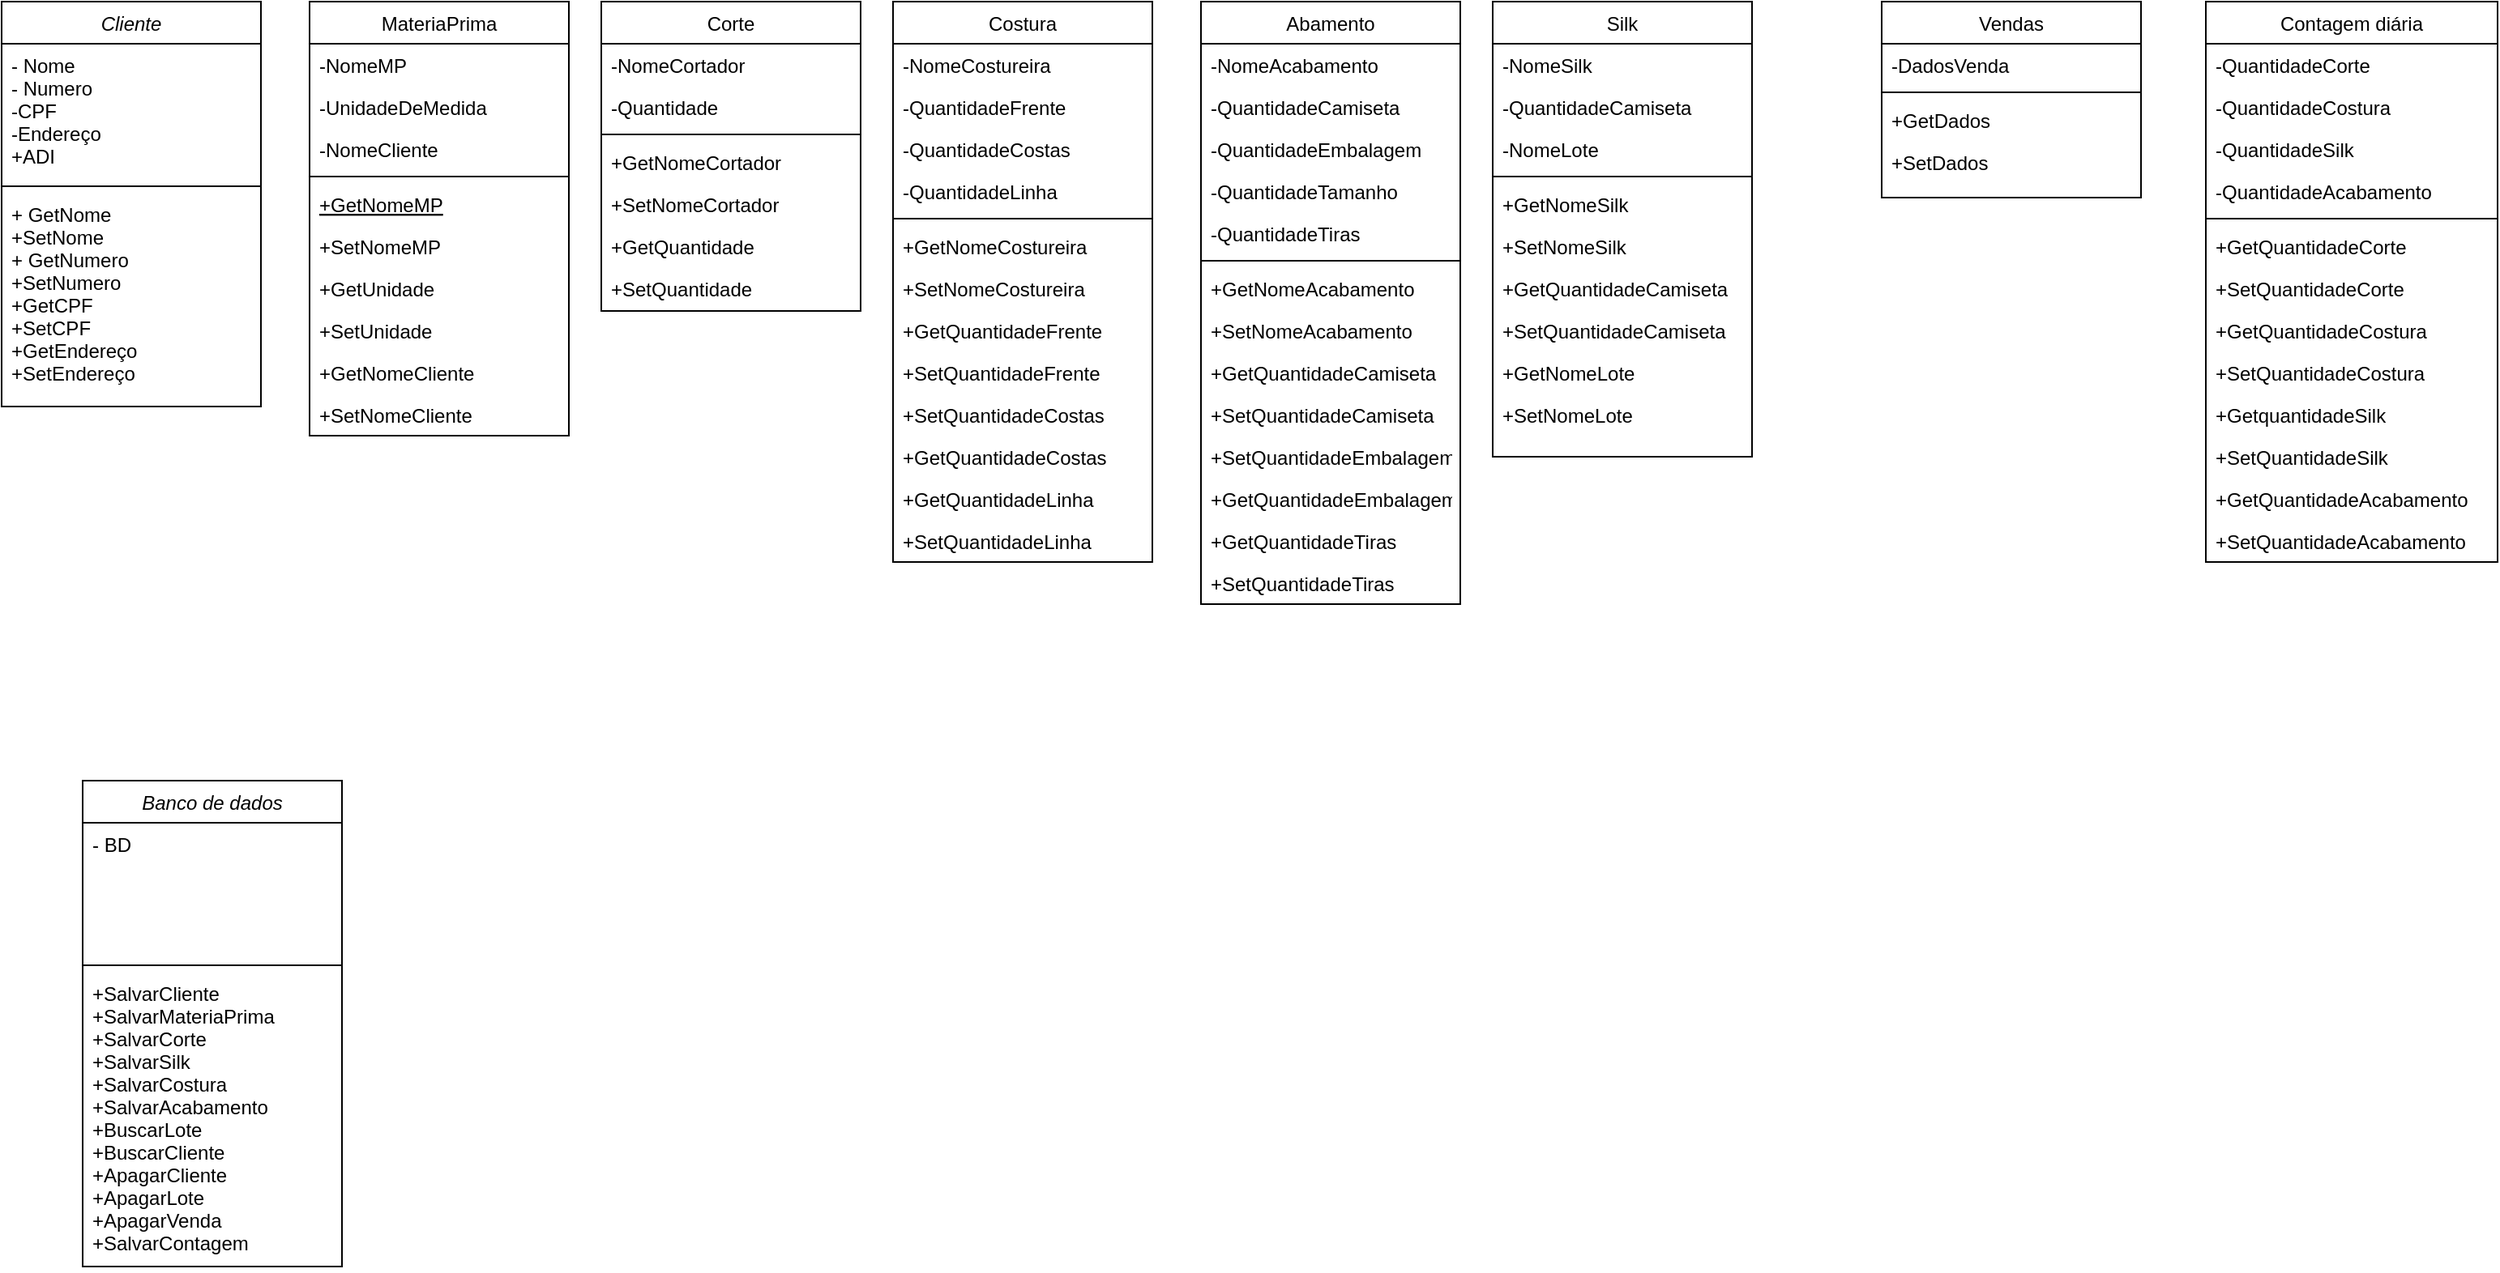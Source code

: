 <mxfile version="24.6.0" type="device">
  <diagram id="C5RBs43oDa-KdzZeNtuy" name="Page-1">
    <mxGraphModel dx="1434" dy="782" grid="1" gridSize="10" guides="1" tooltips="1" connect="1" arrows="1" fold="1" page="1" pageScale="1" pageWidth="827" pageHeight="1169" math="0" shadow="0">
      <root>
        <mxCell id="WIyWlLk6GJQsqaUBKTNV-0" />
        <mxCell id="WIyWlLk6GJQsqaUBKTNV-1" parent="WIyWlLk6GJQsqaUBKTNV-0" />
        <mxCell id="zkfFHV4jXpPFQw0GAbJ--0" value="Cliente" style="swimlane;fontStyle=2;align=center;verticalAlign=top;childLayout=stackLayout;horizontal=1;startSize=26;horizontalStack=0;resizeParent=1;resizeLast=0;collapsible=1;marginBottom=0;rounded=0;shadow=0;strokeWidth=1;" parent="WIyWlLk6GJQsqaUBKTNV-1" vertex="1">
          <mxGeometry x="60" y="159" width="160" height="250" as="geometry">
            <mxRectangle x="230" y="140" width="160" height="26" as="alternateBounds" />
          </mxGeometry>
        </mxCell>
        <mxCell id="zkfFHV4jXpPFQw0GAbJ--1" value="- Nome&#xa;- Numero&#xa;-CPF&#xa;-Endereço&#xa;+ADI" style="text;align=left;verticalAlign=top;spacingLeft=4;spacingRight=4;overflow=hidden;rotatable=0;points=[[0,0.5],[1,0.5]];portConstraint=eastwest;" parent="zkfFHV4jXpPFQw0GAbJ--0" vertex="1">
          <mxGeometry y="26" width="160" height="84" as="geometry" />
        </mxCell>
        <mxCell id="zkfFHV4jXpPFQw0GAbJ--4" value="" style="line;html=1;strokeWidth=1;align=left;verticalAlign=middle;spacingTop=-1;spacingLeft=3;spacingRight=3;rotatable=0;labelPosition=right;points=[];portConstraint=eastwest;" parent="zkfFHV4jXpPFQw0GAbJ--0" vertex="1">
          <mxGeometry y="110" width="160" height="8" as="geometry" />
        </mxCell>
        <mxCell id="zkfFHV4jXpPFQw0GAbJ--5" value="+ GetNome&#xa;+SetNome&#xa;+ GetNumero&#xa;+SetNumero&#xa;+GetCPF&#xa;+SetCPF&#xa;+GetEndereço&#xa;+SetEndereço" style="text;align=left;verticalAlign=top;spacingLeft=4;spacingRight=4;overflow=hidden;rotatable=0;points=[[0,0.5],[1,0.5]];portConstraint=eastwest;" parent="zkfFHV4jXpPFQw0GAbJ--0" vertex="1">
          <mxGeometry y="118" width="160" height="132" as="geometry" />
        </mxCell>
        <mxCell id="zkfFHV4jXpPFQw0GAbJ--6" value="MateriaPrima" style="swimlane;fontStyle=0;align=center;verticalAlign=top;childLayout=stackLayout;horizontal=1;startSize=26;horizontalStack=0;resizeParent=1;resizeLast=0;collapsible=1;marginBottom=0;rounded=0;shadow=0;strokeWidth=1;" parent="WIyWlLk6GJQsqaUBKTNV-1" vertex="1">
          <mxGeometry x="250" y="159" width="160" height="268" as="geometry">
            <mxRectangle x="130" y="380" width="160" height="26" as="alternateBounds" />
          </mxGeometry>
        </mxCell>
        <mxCell id="zkfFHV4jXpPFQw0GAbJ--7" value="-NomeMP" style="text;align=left;verticalAlign=top;spacingLeft=4;spacingRight=4;overflow=hidden;rotatable=0;points=[[0,0.5],[1,0.5]];portConstraint=eastwest;" parent="zkfFHV4jXpPFQw0GAbJ--6" vertex="1">
          <mxGeometry y="26" width="160" height="26" as="geometry" />
        </mxCell>
        <mxCell id="zkfFHV4jXpPFQw0GAbJ--8" value="-UnidadeDeMedida" style="text;align=left;verticalAlign=top;spacingLeft=4;spacingRight=4;overflow=hidden;rotatable=0;points=[[0,0.5],[1,0.5]];portConstraint=eastwest;rounded=0;shadow=0;html=0;" parent="zkfFHV4jXpPFQw0GAbJ--6" vertex="1">
          <mxGeometry y="52" width="160" height="26" as="geometry" />
        </mxCell>
        <mxCell id="U8jI8R1QHHnRtdt2leuP-2" value="-NomeCliente" style="text;align=left;verticalAlign=top;spacingLeft=4;spacingRight=4;overflow=hidden;rotatable=0;points=[[0,0.5],[1,0.5]];portConstraint=eastwest;rounded=0;shadow=0;html=0;" parent="zkfFHV4jXpPFQw0GAbJ--6" vertex="1">
          <mxGeometry y="78" width="160" height="26" as="geometry" />
        </mxCell>
        <mxCell id="zkfFHV4jXpPFQw0GAbJ--9" value="" style="line;html=1;strokeWidth=1;align=left;verticalAlign=middle;spacingTop=-1;spacingLeft=3;spacingRight=3;rotatable=0;labelPosition=right;points=[];portConstraint=eastwest;" parent="zkfFHV4jXpPFQw0GAbJ--6" vertex="1">
          <mxGeometry y="104" width="160" height="8" as="geometry" />
        </mxCell>
        <mxCell id="zkfFHV4jXpPFQw0GAbJ--10" value="+GetNomeMP" style="text;align=left;verticalAlign=top;spacingLeft=4;spacingRight=4;overflow=hidden;rotatable=0;points=[[0,0.5],[1,0.5]];portConstraint=eastwest;fontStyle=4" parent="zkfFHV4jXpPFQw0GAbJ--6" vertex="1">
          <mxGeometry y="112" width="160" height="26" as="geometry" />
        </mxCell>
        <mxCell id="zkfFHV4jXpPFQw0GAbJ--11" value="+SetNomeMP" style="text;align=left;verticalAlign=top;spacingLeft=4;spacingRight=4;overflow=hidden;rotatable=0;points=[[0,0.5],[1,0.5]];portConstraint=eastwest;" parent="zkfFHV4jXpPFQw0GAbJ--6" vertex="1">
          <mxGeometry y="138" width="160" height="26" as="geometry" />
        </mxCell>
        <mxCell id="U8jI8R1QHHnRtdt2leuP-0" value="+GetUnidade" style="text;align=left;verticalAlign=top;spacingLeft=4;spacingRight=4;overflow=hidden;rotatable=0;points=[[0,0.5],[1,0.5]];portConstraint=eastwest;" parent="zkfFHV4jXpPFQw0GAbJ--6" vertex="1">
          <mxGeometry y="164" width="160" height="26" as="geometry" />
        </mxCell>
        <mxCell id="U8jI8R1QHHnRtdt2leuP-1" value="+SetUnidade" style="text;align=left;verticalAlign=top;spacingLeft=4;spacingRight=4;overflow=hidden;rotatable=0;points=[[0,0.5],[1,0.5]];portConstraint=eastwest;" parent="zkfFHV4jXpPFQw0GAbJ--6" vertex="1">
          <mxGeometry y="190" width="160" height="26" as="geometry" />
        </mxCell>
        <mxCell id="U8jI8R1QHHnRtdt2leuP-3" value="+GetNomeCliente" style="text;align=left;verticalAlign=top;spacingLeft=4;spacingRight=4;overflow=hidden;rotatable=0;points=[[0,0.5],[1,0.5]];portConstraint=eastwest;" parent="zkfFHV4jXpPFQw0GAbJ--6" vertex="1">
          <mxGeometry y="216" width="160" height="26" as="geometry" />
        </mxCell>
        <mxCell id="U8jI8R1QHHnRtdt2leuP-4" value="+SetNomeCliente" style="text;align=left;verticalAlign=top;spacingLeft=4;spacingRight=4;overflow=hidden;rotatable=0;points=[[0,0.5],[1,0.5]];portConstraint=eastwest;" parent="zkfFHV4jXpPFQw0GAbJ--6" vertex="1">
          <mxGeometry y="242" width="160" height="26" as="geometry" />
        </mxCell>
        <mxCell id="zkfFHV4jXpPFQw0GAbJ--17" value="Corte" style="swimlane;fontStyle=0;align=center;verticalAlign=top;childLayout=stackLayout;horizontal=1;startSize=26;horizontalStack=0;resizeParent=1;resizeLast=0;collapsible=1;marginBottom=0;rounded=0;shadow=0;strokeWidth=1;" parent="WIyWlLk6GJQsqaUBKTNV-1" vertex="1">
          <mxGeometry x="430" y="159" width="160" height="191" as="geometry">
            <mxRectangle x="550" y="140" width="160" height="26" as="alternateBounds" />
          </mxGeometry>
        </mxCell>
        <mxCell id="zkfFHV4jXpPFQw0GAbJ--18" value="-NomeCortador" style="text;align=left;verticalAlign=top;spacingLeft=4;spacingRight=4;overflow=hidden;rotatable=0;points=[[0,0.5],[1,0.5]];portConstraint=eastwest;" parent="zkfFHV4jXpPFQw0GAbJ--17" vertex="1">
          <mxGeometry y="26" width="160" height="26" as="geometry" />
        </mxCell>
        <mxCell id="zkfFHV4jXpPFQw0GAbJ--19" value="-Quantidade" style="text;align=left;verticalAlign=top;spacingLeft=4;spacingRight=4;overflow=hidden;rotatable=0;points=[[0,0.5],[1,0.5]];portConstraint=eastwest;rounded=0;shadow=0;html=0;" parent="zkfFHV4jXpPFQw0GAbJ--17" vertex="1">
          <mxGeometry y="52" width="160" height="26" as="geometry" />
        </mxCell>
        <mxCell id="zkfFHV4jXpPFQw0GAbJ--23" value="" style="line;html=1;strokeWidth=1;align=left;verticalAlign=middle;spacingTop=-1;spacingLeft=3;spacingRight=3;rotatable=0;labelPosition=right;points=[];portConstraint=eastwest;" parent="zkfFHV4jXpPFQw0GAbJ--17" vertex="1">
          <mxGeometry y="78" width="160" height="8" as="geometry" />
        </mxCell>
        <mxCell id="zkfFHV4jXpPFQw0GAbJ--24" value="+GetNomeCortador" style="text;align=left;verticalAlign=top;spacingLeft=4;spacingRight=4;overflow=hidden;rotatable=0;points=[[0,0.5],[1,0.5]];portConstraint=eastwest;" parent="zkfFHV4jXpPFQw0GAbJ--17" vertex="1">
          <mxGeometry y="86" width="160" height="26" as="geometry" />
        </mxCell>
        <mxCell id="zkfFHV4jXpPFQw0GAbJ--25" value="+SetNomeCortador" style="text;align=left;verticalAlign=top;spacingLeft=4;spacingRight=4;overflow=hidden;rotatable=0;points=[[0,0.5],[1,0.5]];portConstraint=eastwest;" parent="zkfFHV4jXpPFQw0GAbJ--17" vertex="1">
          <mxGeometry y="112" width="160" height="26" as="geometry" />
        </mxCell>
        <mxCell id="zkfFHV4jXpPFQw0GAbJ--21" value="+GetQuantidade" style="text;align=left;verticalAlign=top;spacingLeft=4;spacingRight=4;overflow=hidden;rotatable=0;points=[[0,0.5],[1,0.5]];portConstraint=eastwest;rounded=0;shadow=0;html=0;" parent="zkfFHV4jXpPFQw0GAbJ--17" vertex="1">
          <mxGeometry y="138" width="160" height="26" as="geometry" />
        </mxCell>
        <mxCell id="zkfFHV4jXpPFQw0GAbJ--22" value="+SetQuantidade" style="text;align=left;verticalAlign=top;spacingLeft=4;spacingRight=4;overflow=hidden;rotatable=0;points=[[0,0.5],[1,0.5]];portConstraint=eastwest;rounded=0;shadow=0;html=0;" parent="zkfFHV4jXpPFQw0GAbJ--17" vertex="1">
          <mxGeometry y="164" width="160" height="26" as="geometry" />
        </mxCell>
        <mxCell id="U8jI8R1QHHnRtdt2leuP-5" value="Costura" style="swimlane;fontStyle=0;align=center;verticalAlign=top;childLayout=stackLayout;horizontal=1;startSize=26;horizontalStack=0;resizeParent=1;resizeLast=0;collapsible=1;marginBottom=0;rounded=0;shadow=0;strokeWidth=1;" parent="WIyWlLk6GJQsqaUBKTNV-1" vertex="1">
          <mxGeometry x="610" y="159" width="160" height="346" as="geometry">
            <mxRectangle x="550" y="140" width="160" height="26" as="alternateBounds" />
          </mxGeometry>
        </mxCell>
        <mxCell id="U8jI8R1QHHnRtdt2leuP-6" value="-NomeCostureira" style="text;align=left;verticalAlign=top;spacingLeft=4;spacingRight=4;overflow=hidden;rotatable=0;points=[[0,0.5],[1,0.5]];portConstraint=eastwest;" parent="U8jI8R1QHHnRtdt2leuP-5" vertex="1">
          <mxGeometry y="26" width="160" height="26" as="geometry" />
        </mxCell>
        <mxCell id="U8jI8R1QHHnRtdt2leuP-7" value="-QuantidadeFrente" style="text;align=left;verticalAlign=top;spacingLeft=4;spacingRight=4;overflow=hidden;rotatable=0;points=[[0,0.5],[1,0.5]];portConstraint=eastwest;rounded=0;shadow=0;html=0;" parent="U8jI8R1QHHnRtdt2leuP-5" vertex="1">
          <mxGeometry y="52" width="160" height="26" as="geometry" />
        </mxCell>
        <mxCell id="U8jI8R1QHHnRtdt2leuP-13" value="-QuantidadeCostas" style="text;align=left;verticalAlign=top;spacingLeft=4;spacingRight=4;overflow=hidden;rotatable=0;points=[[0,0.5],[1,0.5]];portConstraint=eastwest;rounded=0;shadow=0;html=0;" parent="U8jI8R1QHHnRtdt2leuP-5" vertex="1">
          <mxGeometry y="78" width="160" height="26" as="geometry" />
        </mxCell>
        <mxCell id="U8jI8R1QHHnRtdt2leuP-16" value="-QuantidadeLinha" style="text;align=left;verticalAlign=top;spacingLeft=4;spacingRight=4;overflow=hidden;rotatable=0;points=[[0,0.5],[1,0.5]];portConstraint=eastwest;rounded=0;shadow=0;html=0;" parent="U8jI8R1QHHnRtdt2leuP-5" vertex="1">
          <mxGeometry y="104" width="160" height="26" as="geometry" />
        </mxCell>
        <mxCell id="U8jI8R1QHHnRtdt2leuP-8" value="" style="line;html=1;strokeWidth=1;align=left;verticalAlign=middle;spacingTop=-1;spacingLeft=3;spacingRight=3;rotatable=0;labelPosition=right;points=[];portConstraint=eastwest;" parent="U8jI8R1QHHnRtdt2leuP-5" vertex="1">
          <mxGeometry y="130" width="160" height="8" as="geometry" />
        </mxCell>
        <mxCell id="U8jI8R1QHHnRtdt2leuP-9" value="+GetNomeCostureira" style="text;align=left;verticalAlign=top;spacingLeft=4;spacingRight=4;overflow=hidden;rotatable=0;points=[[0,0.5],[1,0.5]];portConstraint=eastwest;" parent="U8jI8R1QHHnRtdt2leuP-5" vertex="1">
          <mxGeometry y="138" width="160" height="26" as="geometry" />
        </mxCell>
        <mxCell id="U8jI8R1QHHnRtdt2leuP-10" value="+SetNomeCostureira" style="text;align=left;verticalAlign=top;spacingLeft=4;spacingRight=4;overflow=hidden;rotatable=0;points=[[0,0.5],[1,0.5]];portConstraint=eastwest;" parent="U8jI8R1QHHnRtdt2leuP-5" vertex="1">
          <mxGeometry y="164" width="160" height="26" as="geometry" />
        </mxCell>
        <mxCell id="U8jI8R1QHHnRtdt2leuP-11" value="+GetQuantidadeFrente" style="text;align=left;verticalAlign=top;spacingLeft=4;spacingRight=4;overflow=hidden;rotatable=0;points=[[0,0.5],[1,0.5]];portConstraint=eastwest;rounded=0;shadow=0;html=0;" parent="U8jI8R1QHHnRtdt2leuP-5" vertex="1">
          <mxGeometry y="190" width="160" height="26" as="geometry" />
        </mxCell>
        <mxCell id="U8jI8R1QHHnRtdt2leuP-12" value="+SetQuantidadeFrente" style="text;align=left;verticalAlign=top;spacingLeft=4;spacingRight=4;overflow=hidden;rotatable=0;points=[[0,0.5],[1,0.5]];portConstraint=eastwest;rounded=0;shadow=0;html=0;" parent="U8jI8R1QHHnRtdt2leuP-5" vertex="1">
          <mxGeometry y="216" width="160" height="26" as="geometry" />
        </mxCell>
        <mxCell id="U8jI8R1QHHnRtdt2leuP-14" value="+SetQuantidadeCostas" style="text;align=left;verticalAlign=top;spacingLeft=4;spacingRight=4;overflow=hidden;rotatable=0;points=[[0,0.5],[1,0.5]];portConstraint=eastwest;rounded=0;shadow=0;html=0;" parent="U8jI8R1QHHnRtdt2leuP-5" vertex="1">
          <mxGeometry y="242" width="160" height="26" as="geometry" />
        </mxCell>
        <mxCell id="U8jI8R1QHHnRtdt2leuP-15" value="+GetQuantidadeCostas" style="text;align=left;verticalAlign=top;spacingLeft=4;spacingRight=4;overflow=hidden;rotatable=0;points=[[0,0.5],[1,0.5]];portConstraint=eastwest;rounded=0;shadow=0;html=0;" parent="U8jI8R1QHHnRtdt2leuP-5" vertex="1">
          <mxGeometry y="268" width="160" height="26" as="geometry" />
        </mxCell>
        <mxCell id="U8jI8R1QHHnRtdt2leuP-17" value="+GetQuantidadeLinha" style="text;align=left;verticalAlign=top;spacingLeft=4;spacingRight=4;overflow=hidden;rotatable=0;points=[[0,0.5],[1,0.5]];portConstraint=eastwest;rounded=0;shadow=0;html=0;" parent="U8jI8R1QHHnRtdt2leuP-5" vertex="1">
          <mxGeometry y="294" width="160" height="26" as="geometry" />
        </mxCell>
        <mxCell id="U8jI8R1QHHnRtdt2leuP-18" value="+SetQuantidadeLinha" style="text;align=left;verticalAlign=top;spacingLeft=4;spacingRight=4;overflow=hidden;rotatable=0;points=[[0,0.5],[1,0.5]];portConstraint=eastwest;rounded=0;shadow=0;html=0;" parent="U8jI8R1QHHnRtdt2leuP-5" vertex="1">
          <mxGeometry y="320" width="160" height="26" as="geometry" />
        </mxCell>
        <mxCell id="U8jI8R1QHHnRtdt2leuP-19" value="Abamento" style="swimlane;fontStyle=0;align=center;verticalAlign=top;childLayout=stackLayout;horizontal=1;startSize=26;horizontalStack=0;resizeParent=1;resizeLast=0;collapsible=1;marginBottom=0;rounded=0;shadow=0;strokeWidth=1;" parent="WIyWlLk6GJQsqaUBKTNV-1" vertex="1">
          <mxGeometry x="800" y="159" width="160" height="372" as="geometry">
            <mxRectangle x="550" y="140" width="160" height="26" as="alternateBounds" />
          </mxGeometry>
        </mxCell>
        <mxCell id="U8jI8R1QHHnRtdt2leuP-20" value="-NomeAcabamento" style="text;align=left;verticalAlign=top;spacingLeft=4;spacingRight=4;overflow=hidden;rotatable=0;points=[[0,0.5],[1,0.5]];portConstraint=eastwest;" parent="U8jI8R1QHHnRtdt2leuP-19" vertex="1">
          <mxGeometry y="26" width="160" height="26" as="geometry" />
        </mxCell>
        <mxCell id="U8jI8R1QHHnRtdt2leuP-21" value="-QuantidadeCamiseta" style="text;align=left;verticalAlign=top;spacingLeft=4;spacingRight=4;overflow=hidden;rotatable=0;points=[[0,0.5],[1,0.5]];portConstraint=eastwest;rounded=0;shadow=0;html=0;" parent="U8jI8R1QHHnRtdt2leuP-19" vertex="1">
          <mxGeometry y="52" width="160" height="26" as="geometry" />
        </mxCell>
        <mxCell id="U8jI8R1QHHnRtdt2leuP-22" value="-QuantidadeEmbalagem" style="text;align=left;verticalAlign=top;spacingLeft=4;spacingRight=4;overflow=hidden;rotatable=0;points=[[0,0.5],[1,0.5]];portConstraint=eastwest;rounded=0;shadow=0;html=0;" parent="U8jI8R1QHHnRtdt2leuP-19" vertex="1">
          <mxGeometry y="78" width="160" height="26" as="geometry" />
        </mxCell>
        <mxCell id="U8jI8R1QHHnRtdt2leuP-23" value="-QuantidadeTamanho" style="text;align=left;verticalAlign=top;spacingLeft=4;spacingRight=4;overflow=hidden;rotatable=0;points=[[0,0.5],[1,0.5]];portConstraint=eastwest;rounded=0;shadow=0;html=0;" parent="U8jI8R1QHHnRtdt2leuP-19" vertex="1">
          <mxGeometry y="104" width="160" height="26" as="geometry" />
        </mxCell>
        <mxCell id="U8jI8R1QHHnRtdt2leuP-33" value="-QuantidadeTiras" style="text;align=left;verticalAlign=top;spacingLeft=4;spacingRight=4;overflow=hidden;rotatable=0;points=[[0,0.5],[1,0.5]];portConstraint=eastwest;rounded=0;shadow=0;html=0;" parent="U8jI8R1QHHnRtdt2leuP-19" vertex="1">
          <mxGeometry y="130" width="160" height="26" as="geometry" />
        </mxCell>
        <mxCell id="U8jI8R1QHHnRtdt2leuP-24" value="" style="line;html=1;strokeWidth=1;align=left;verticalAlign=middle;spacingTop=-1;spacingLeft=3;spacingRight=3;rotatable=0;labelPosition=right;points=[];portConstraint=eastwest;" parent="U8jI8R1QHHnRtdt2leuP-19" vertex="1">
          <mxGeometry y="156" width="160" height="8" as="geometry" />
        </mxCell>
        <mxCell id="U8jI8R1QHHnRtdt2leuP-25" value="+GetNomeAcabamento" style="text;align=left;verticalAlign=top;spacingLeft=4;spacingRight=4;overflow=hidden;rotatable=0;points=[[0,0.5],[1,0.5]];portConstraint=eastwest;" parent="U8jI8R1QHHnRtdt2leuP-19" vertex="1">
          <mxGeometry y="164" width="160" height="26" as="geometry" />
        </mxCell>
        <mxCell id="U8jI8R1QHHnRtdt2leuP-26" value="+SetNomeAcabamento" style="text;align=left;verticalAlign=top;spacingLeft=4;spacingRight=4;overflow=hidden;rotatable=0;points=[[0,0.5],[1,0.5]];portConstraint=eastwest;" parent="U8jI8R1QHHnRtdt2leuP-19" vertex="1">
          <mxGeometry y="190" width="160" height="26" as="geometry" />
        </mxCell>
        <mxCell id="U8jI8R1QHHnRtdt2leuP-27" value="+GetQuantidadeCamiseta" style="text;align=left;verticalAlign=top;spacingLeft=4;spacingRight=4;overflow=hidden;rotatable=0;points=[[0,0.5],[1,0.5]];portConstraint=eastwest;rounded=0;shadow=0;html=0;" parent="U8jI8R1QHHnRtdt2leuP-19" vertex="1">
          <mxGeometry y="216" width="160" height="26" as="geometry" />
        </mxCell>
        <mxCell id="U8jI8R1QHHnRtdt2leuP-28" value="+SetQuantidadeCamiseta" style="text;align=left;verticalAlign=top;spacingLeft=4;spacingRight=4;overflow=hidden;rotatable=0;points=[[0,0.5],[1,0.5]];portConstraint=eastwest;rounded=0;shadow=0;html=0;" parent="U8jI8R1QHHnRtdt2leuP-19" vertex="1">
          <mxGeometry y="242" width="160" height="26" as="geometry" />
        </mxCell>
        <mxCell id="U8jI8R1QHHnRtdt2leuP-29" value="+SetQuantidadeEmbalagem" style="text;align=left;verticalAlign=top;spacingLeft=4;spacingRight=4;overflow=hidden;rotatable=0;points=[[0,0.5],[1,0.5]];portConstraint=eastwest;rounded=0;shadow=0;html=0;" parent="U8jI8R1QHHnRtdt2leuP-19" vertex="1">
          <mxGeometry y="268" width="160" height="26" as="geometry" />
        </mxCell>
        <mxCell id="U8jI8R1QHHnRtdt2leuP-30" value="+GetQuantidadeEmbalagem" style="text;align=left;verticalAlign=top;spacingLeft=4;spacingRight=4;overflow=hidden;rotatable=0;points=[[0,0.5],[1,0.5]];portConstraint=eastwest;rounded=0;shadow=0;html=0;" parent="U8jI8R1QHHnRtdt2leuP-19" vertex="1">
          <mxGeometry y="294" width="160" height="26" as="geometry" />
        </mxCell>
        <mxCell id="U8jI8R1QHHnRtdt2leuP-31" value="+GetQuantidadeTiras" style="text;align=left;verticalAlign=top;spacingLeft=4;spacingRight=4;overflow=hidden;rotatable=0;points=[[0,0.5],[1,0.5]];portConstraint=eastwest;rounded=0;shadow=0;html=0;" parent="U8jI8R1QHHnRtdt2leuP-19" vertex="1">
          <mxGeometry y="320" width="160" height="26" as="geometry" />
        </mxCell>
        <mxCell id="U8jI8R1QHHnRtdt2leuP-32" value="+SetQuantidadeTiras" style="text;align=left;verticalAlign=top;spacingLeft=4;spacingRight=4;overflow=hidden;rotatable=0;points=[[0,0.5],[1,0.5]];portConstraint=eastwest;rounded=0;shadow=0;html=0;" parent="U8jI8R1QHHnRtdt2leuP-19" vertex="1">
          <mxGeometry y="346" width="160" height="26" as="geometry" />
        </mxCell>
        <mxCell id="pg-Vm6uIW57lVC7T-GRm-0" value="Silk" style="swimlane;fontStyle=0;align=center;verticalAlign=top;childLayout=stackLayout;horizontal=1;startSize=26;horizontalStack=0;resizeParent=1;resizeLast=0;collapsible=1;marginBottom=0;rounded=0;shadow=0;strokeWidth=1;" parent="WIyWlLk6GJQsqaUBKTNV-1" vertex="1">
          <mxGeometry x="980" y="159" width="160" height="281" as="geometry">
            <mxRectangle x="550" y="140" width="160" height="26" as="alternateBounds" />
          </mxGeometry>
        </mxCell>
        <mxCell id="pg-Vm6uIW57lVC7T-GRm-1" value="-NomeSilk" style="text;align=left;verticalAlign=top;spacingLeft=4;spacingRight=4;overflow=hidden;rotatable=0;points=[[0,0.5],[1,0.5]];portConstraint=eastwest;" parent="pg-Vm6uIW57lVC7T-GRm-0" vertex="1">
          <mxGeometry y="26" width="160" height="26" as="geometry" />
        </mxCell>
        <mxCell id="pg-Vm6uIW57lVC7T-GRm-2" value="-QuantidadeCamiseta" style="text;align=left;verticalAlign=top;spacingLeft=4;spacingRight=4;overflow=hidden;rotatable=0;points=[[0,0.5],[1,0.5]];portConstraint=eastwest;rounded=0;shadow=0;html=0;" parent="pg-Vm6uIW57lVC7T-GRm-0" vertex="1">
          <mxGeometry y="52" width="160" height="26" as="geometry" />
        </mxCell>
        <mxCell id="pg-Vm6uIW57lVC7T-GRm-4" value="-NomeLote" style="text;align=left;verticalAlign=top;spacingLeft=4;spacingRight=4;overflow=hidden;rotatable=0;points=[[0,0.5],[1,0.5]];portConstraint=eastwest;rounded=0;shadow=0;html=0;" parent="pg-Vm6uIW57lVC7T-GRm-0" vertex="1">
          <mxGeometry y="78" width="160" height="26" as="geometry" />
        </mxCell>
        <mxCell id="pg-Vm6uIW57lVC7T-GRm-6" value="" style="line;html=1;strokeWidth=1;align=left;verticalAlign=middle;spacingTop=-1;spacingLeft=3;spacingRight=3;rotatable=0;labelPosition=right;points=[];portConstraint=eastwest;" parent="pg-Vm6uIW57lVC7T-GRm-0" vertex="1">
          <mxGeometry y="104" width="160" height="8" as="geometry" />
        </mxCell>
        <mxCell id="pg-Vm6uIW57lVC7T-GRm-7" value="+GetNomeSilk" style="text;align=left;verticalAlign=top;spacingLeft=4;spacingRight=4;overflow=hidden;rotatable=0;points=[[0,0.5],[1,0.5]];portConstraint=eastwest;" parent="pg-Vm6uIW57lVC7T-GRm-0" vertex="1">
          <mxGeometry y="112" width="160" height="26" as="geometry" />
        </mxCell>
        <mxCell id="pg-Vm6uIW57lVC7T-GRm-8" value="+SetNomeSilk" style="text;align=left;verticalAlign=top;spacingLeft=4;spacingRight=4;overflow=hidden;rotatable=0;points=[[0,0.5],[1,0.5]];portConstraint=eastwest;" parent="pg-Vm6uIW57lVC7T-GRm-0" vertex="1">
          <mxGeometry y="138" width="160" height="26" as="geometry" />
        </mxCell>
        <mxCell id="pg-Vm6uIW57lVC7T-GRm-9" value="+GetQuantidadeCamiseta" style="text;align=left;verticalAlign=top;spacingLeft=4;spacingRight=4;overflow=hidden;rotatable=0;points=[[0,0.5],[1,0.5]];portConstraint=eastwest;rounded=0;shadow=0;html=0;" parent="pg-Vm6uIW57lVC7T-GRm-0" vertex="1">
          <mxGeometry y="164" width="160" height="26" as="geometry" />
        </mxCell>
        <mxCell id="pg-Vm6uIW57lVC7T-GRm-10" value="+SetQuantidadeCamiseta" style="text;align=left;verticalAlign=top;spacingLeft=4;spacingRight=4;overflow=hidden;rotatable=0;points=[[0,0.5],[1,0.5]];portConstraint=eastwest;rounded=0;shadow=0;html=0;" parent="pg-Vm6uIW57lVC7T-GRm-0" vertex="1">
          <mxGeometry y="190" width="160" height="26" as="geometry" />
        </mxCell>
        <mxCell id="pg-Vm6uIW57lVC7T-GRm-13" value="+GetNomeLote" style="text;align=left;verticalAlign=top;spacingLeft=4;spacingRight=4;overflow=hidden;rotatable=0;points=[[0,0.5],[1,0.5]];portConstraint=eastwest;rounded=0;shadow=0;html=0;" parent="pg-Vm6uIW57lVC7T-GRm-0" vertex="1">
          <mxGeometry y="216" width="160" height="26" as="geometry" />
        </mxCell>
        <mxCell id="pg-Vm6uIW57lVC7T-GRm-14" value="+SetNomeLote" style="text;align=left;verticalAlign=top;spacingLeft=4;spacingRight=4;overflow=hidden;rotatable=0;points=[[0,0.5],[1,0.5]];portConstraint=eastwest;rounded=0;shadow=0;html=0;" parent="pg-Vm6uIW57lVC7T-GRm-0" vertex="1">
          <mxGeometry y="242" width="160" height="26" as="geometry" />
        </mxCell>
        <mxCell id="I3gToXeTWNg0cajP2qGx-22" value="Banco de dados" style="swimlane;fontStyle=2;align=center;verticalAlign=top;childLayout=stackLayout;horizontal=1;startSize=26;horizontalStack=0;resizeParent=1;resizeLast=0;collapsible=1;marginBottom=0;rounded=0;shadow=0;strokeWidth=1;" parent="WIyWlLk6GJQsqaUBKTNV-1" vertex="1">
          <mxGeometry x="110" y="640" width="160" height="300" as="geometry">
            <mxRectangle x="230" y="140" width="160" height="26" as="alternateBounds" />
          </mxGeometry>
        </mxCell>
        <mxCell id="I3gToXeTWNg0cajP2qGx-23" value="- BD" style="text;align=left;verticalAlign=top;spacingLeft=4;spacingRight=4;overflow=hidden;rotatable=0;points=[[0,0.5],[1,0.5]];portConstraint=eastwest;" parent="I3gToXeTWNg0cajP2qGx-22" vertex="1">
          <mxGeometry y="26" width="160" height="84" as="geometry" />
        </mxCell>
        <mxCell id="I3gToXeTWNg0cajP2qGx-24" value="" style="line;html=1;strokeWidth=1;align=left;verticalAlign=middle;spacingTop=-1;spacingLeft=3;spacingRight=3;rotatable=0;labelPosition=right;points=[];portConstraint=eastwest;" parent="I3gToXeTWNg0cajP2qGx-22" vertex="1">
          <mxGeometry y="110" width="160" height="8" as="geometry" />
        </mxCell>
        <mxCell id="I3gToXeTWNg0cajP2qGx-25" value="+SalvarCliente&#xa;+SalvarMateriaPrima&#xa;+SalvarCorte&#xa;+SalvarSilk&#xa;+SalvarCostura&#xa;+SalvarAcabamento&#xa;+BuscarLote&#xa;+BuscarCliente&#xa;+ApagarCliente&#xa;+ApagarLote&#xa;+ApagarVenda&#xa;+SalvarContagem" style="text;align=left;verticalAlign=top;spacingLeft=4;spacingRight=4;overflow=hidden;rotatable=0;points=[[0,0.5],[1,0.5]];portConstraint=eastwest;" parent="I3gToXeTWNg0cajP2qGx-22" vertex="1">
          <mxGeometry y="118" width="160" height="182" as="geometry" />
        </mxCell>
        <mxCell id="yG5PhhfSjdzNCtGcBW_L-0" value="Vendas" style="swimlane;fontStyle=0;align=center;verticalAlign=top;childLayout=stackLayout;horizontal=1;startSize=26;horizontalStack=0;resizeParent=1;resizeLast=0;collapsible=1;marginBottom=0;rounded=0;shadow=0;strokeWidth=1;" vertex="1" parent="WIyWlLk6GJQsqaUBKTNV-1">
          <mxGeometry x="1220" y="159" width="160" height="121" as="geometry">
            <mxRectangle x="550" y="140" width="160" height="26" as="alternateBounds" />
          </mxGeometry>
        </mxCell>
        <mxCell id="yG5PhhfSjdzNCtGcBW_L-1" value="-DadosVenda" style="text;align=left;verticalAlign=top;spacingLeft=4;spacingRight=4;overflow=hidden;rotatable=0;points=[[0,0.5],[1,0.5]];portConstraint=eastwest;" vertex="1" parent="yG5PhhfSjdzNCtGcBW_L-0">
          <mxGeometry y="26" width="160" height="26" as="geometry" />
        </mxCell>
        <mxCell id="yG5PhhfSjdzNCtGcBW_L-4" value="" style="line;html=1;strokeWidth=1;align=left;verticalAlign=middle;spacingTop=-1;spacingLeft=3;spacingRight=3;rotatable=0;labelPosition=right;points=[];portConstraint=eastwest;" vertex="1" parent="yG5PhhfSjdzNCtGcBW_L-0">
          <mxGeometry y="52" width="160" height="8" as="geometry" />
        </mxCell>
        <mxCell id="yG5PhhfSjdzNCtGcBW_L-5" value="+GetDados" style="text;align=left;verticalAlign=top;spacingLeft=4;spacingRight=4;overflow=hidden;rotatable=0;points=[[0,0.5],[1,0.5]];portConstraint=eastwest;" vertex="1" parent="yG5PhhfSjdzNCtGcBW_L-0">
          <mxGeometry y="60" width="160" height="26" as="geometry" />
        </mxCell>
        <mxCell id="yG5PhhfSjdzNCtGcBW_L-6" value="+SetDados" style="text;align=left;verticalAlign=top;spacingLeft=4;spacingRight=4;overflow=hidden;rotatable=0;points=[[0,0.5],[1,0.5]];portConstraint=eastwest;" vertex="1" parent="yG5PhhfSjdzNCtGcBW_L-0">
          <mxGeometry y="86" width="160" height="26" as="geometry" />
        </mxCell>
        <mxCell id="yG5PhhfSjdzNCtGcBW_L-11" value="Contagem diária" style="swimlane;fontStyle=0;align=center;verticalAlign=top;childLayout=stackLayout;horizontal=1;startSize=26;horizontalStack=0;resizeParent=1;resizeLast=0;collapsible=1;marginBottom=0;rounded=0;shadow=0;strokeWidth=1;" vertex="1" parent="WIyWlLk6GJQsqaUBKTNV-1">
          <mxGeometry x="1420" y="159" width="180" height="346" as="geometry">
            <mxRectangle x="550" y="140" width="160" height="26" as="alternateBounds" />
          </mxGeometry>
        </mxCell>
        <mxCell id="yG5PhhfSjdzNCtGcBW_L-12" value="-QuantidadeCorte" style="text;align=left;verticalAlign=top;spacingLeft=4;spacingRight=4;overflow=hidden;rotatable=0;points=[[0,0.5],[1,0.5]];portConstraint=eastwest;" vertex="1" parent="yG5PhhfSjdzNCtGcBW_L-11">
          <mxGeometry y="26" width="180" height="26" as="geometry" />
        </mxCell>
        <mxCell id="yG5PhhfSjdzNCtGcBW_L-13" value="-QuantidadeCostura" style="text;align=left;verticalAlign=top;spacingLeft=4;spacingRight=4;overflow=hidden;rotatable=0;points=[[0,0.5],[1,0.5]];portConstraint=eastwest;rounded=0;shadow=0;html=0;" vertex="1" parent="yG5PhhfSjdzNCtGcBW_L-11">
          <mxGeometry y="52" width="180" height="26" as="geometry" />
        </mxCell>
        <mxCell id="yG5PhhfSjdzNCtGcBW_L-14" value="-QuantidadeSilk" style="text;align=left;verticalAlign=top;spacingLeft=4;spacingRight=4;overflow=hidden;rotatable=0;points=[[0,0.5],[1,0.5]];portConstraint=eastwest;rounded=0;shadow=0;html=0;" vertex="1" parent="yG5PhhfSjdzNCtGcBW_L-11">
          <mxGeometry y="78" width="180" height="26" as="geometry" />
        </mxCell>
        <mxCell id="yG5PhhfSjdzNCtGcBW_L-22" value="-QuantidadeAcabamento" style="text;align=left;verticalAlign=top;spacingLeft=4;spacingRight=4;overflow=hidden;rotatable=0;points=[[0,0.5],[1,0.5]];portConstraint=eastwest;rounded=0;shadow=0;html=0;" vertex="1" parent="yG5PhhfSjdzNCtGcBW_L-11">
          <mxGeometry y="104" width="180" height="26" as="geometry" />
        </mxCell>
        <mxCell id="yG5PhhfSjdzNCtGcBW_L-15" value="" style="line;html=1;strokeWidth=1;align=left;verticalAlign=middle;spacingTop=-1;spacingLeft=3;spacingRight=3;rotatable=0;labelPosition=right;points=[];portConstraint=eastwest;" vertex="1" parent="yG5PhhfSjdzNCtGcBW_L-11">
          <mxGeometry y="130" width="180" height="8" as="geometry" />
        </mxCell>
        <mxCell id="yG5PhhfSjdzNCtGcBW_L-16" value="+GetQuantidadeCorte" style="text;align=left;verticalAlign=top;spacingLeft=4;spacingRight=4;overflow=hidden;rotatable=0;points=[[0,0.5],[1,0.5]];portConstraint=eastwest;" vertex="1" parent="yG5PhhfSjdzNCtGcBW_L-11">
          <mxGeometry y="138" width="180" height="26" as="geometry" />
        </mxCell>
        <mxCell id="yG5PhhfSjdzNCtGcBW_L-17" value="+SetQuantidadeCorte" style="text;align=left;verticalAlign=top;spacingLeft=4;spacingRight=4;overflow=hidden;rotatable=0;points=[[0,0.5],[1,0.5]];portConstraint=eastwest;" vertex="1" parent="yG5PhhfSjdzNCtGcBW_L-11">
          <mxGeometry y="164" width="180" height="26" as="geometry" />
        </mxCell>
        <mxCell id="yG5PhhfSjdzNCtGcBW_L-18" value="+GetQuantidadeCostura" style="text;align=left;verticalAlign=top;spacingLeft=4;spacingRight=4;overflow=hidden;rotatable=0;points=[[0,0.5],[1,0.5]];portConstraint=eastwest;rounded=0;shadow=0;html=0;" vertex="1" parent="yG5PhhfSjdzNCtGcBW_L-11">
          <mxGeometry y="190" width="180" height="26" as="geometry" />
        </mxCell>
        <mxCell id="yG5PhhfSjdzNCtGcBW_L-19" value="+SetQuantidadeCostura" style="text;align=left;verticalAlign=top;spacingLeft=4;spacingRight=4;overflow=hidden;rotatable=0;points=[[0,0.5],[1,0.5]];portConstraint=eastwest;rounded=0;shadow=0;html=0;" vertex="1" parent="yG5PhhfSjdzNCtGcBW_L-11">
          <mxGeometry y="216" width="180" height="26" as="geometry" />
        </mxCell>
        <mxCell id="yG5PhhfSjdzNCtGcBW_L-20" value="+GetquantidadeSilk" style="text;align=left;verticalAlign=top;spacingLeft=4;spacingRight=4;overflow=hidden;rotatable=0;points=[[0,0.5],[1,0.5]];portConstraint=eastwest;rounded=0;shadow=0;html=0;" vertex="1" parent="yG5PhhfSjdzNCtGcBW_L-11">
          <mxGeometry y="242" width="180" height="26" as="geometry" />
        </mxCell>
        <mxCell id="yG5PhhfSjdzNCtGcBW_L-21" value="+SetQuantidadeSilk" style="text;align=left;verticalAlign=top;spacingLeft=4;spacingRight=4;overflow=hidden;rotatable=0;points=[[0,0.5],[1,0.5]];portConstraint=eastwest;rounded=0;shadow=0;html=0;" vertex="1" parent="yG5PhhfSjdzNCtGcBW_L-11">
          <mxGeometry y="268" width="180" height="26" as="geometry" />
        </mxCell>
        <mxCell id="yG5PhhfSjdzNCtGcBW_L-23" value="+GetQuantidadeAcabamento" style="text;align=left;verticalAlign=top;spacingLeft=4;spacingRight=4;overflow=hidden;rotatable=0;points=[[0,0.5],[1,0.5]];portConstraint=eastwest;rounded=0;shadow=0;html=0;" vertex="1" parent="yG5PhhfSjdzNCtGcBW_L-11">
          <mxGeometry y="294" width="180" height="26" as="geometry" />
        </mxCell>
        <mxCell id="yG5PhhfSjdzNCtGcBW_L-24" value="+SetQuantidadeAcabamento" style="text;align=left;verticalAlign=top;spacingLeft=4;spacingRight=4;overflow=hidden;rotatable=0;points=[[0,0.5],[1,0.5]];portConstraint=eastwest;rounded=0;shadow=0;html=0;" vertex="1" parent="yG5PhhfSjdzNCtGcBW_L-11">
          <mxGeometry y="320" width="180" height="26" as="geometry" />
        </mxCell>
      </root>
    </mxGraphModel>
  </diagram>
</mxfile>
